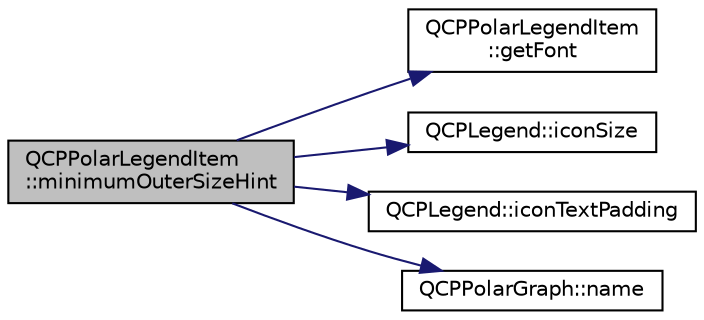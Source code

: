 digraph "QCPPolarLegendItem::minimumOuterSizeHint"
{
 // LATEX_PDF_SIZE
  edge [fontname="Helvetica",fontsize="10",labelfontname="Helvetica",labelfontsize="10"];
  node [fontname="Helvetica",fontsize="10",shape=record];
  rankdir="LR";
  Node1 [label="QCPPolarLegendItem\l::minimumOuterSizeHint",height=0.2,width=0.4,color="black", fillcolor="grey75", style="filled", fontcolor="black",tooltip=" "];
  Node1 -> Node2 [color="midnightblue",fontsize="10",style="solid",fontname="Helvetica"];
  Node2 [label="QCPPolarLegendItem\l::getFont",height=0.2,width=0.4,color="black", fillcolor="white", style="filled",URL="$classQCPPolarLegendItem.html#a72e7dd33f4b4d220a88faecd90631b55",tooltip=" "];
  Node1 -> Node3 [color="midnightblue",fontsize="10",style="solid",fontname="Helvetica"];
  Node3 [label="QCPLegend::iconSize",height=0.2,width=0.4,color="black", fillcolor="white", style="filled",URL="$classQCPLegend.html#ae4f17a186558c82d2ba269f6e7164dda",tooltip=" "];
  Node1 -> Node4 [color="midnightblue",fontsize="10",style="solid",fontname="Helvetica"];
  Node4 [label="QCPLegend::iconTextPadding",height=0.2,width=0.4,color="black", fillcolor="white", style="filled",URL="$classQCPLegend.html#a19668bb7f8fafe20d367cebf96269eaf",tooltip=" "];
  Node1 -> Node5 [color="midnightblue",fontsize="10",style="solid",fontname="Helvetica"];
  Node5 [label="QCPPolarGraph::name",height=0.2,width=0.4,color="black", fillcolor="white", style="filled",URL="$classQCPPolarGraph.html#a2688b7f85cb4f1efe9a0646f6ac86f96",tooltip=" "];
}
